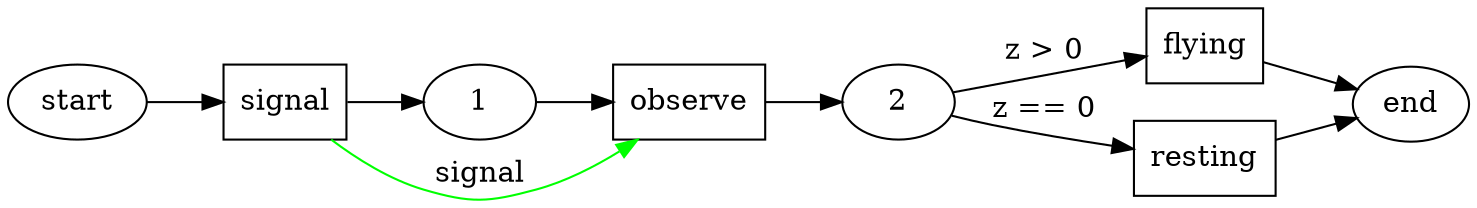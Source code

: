digraph state_graph {
	rankdir=LR;
	//size="8,5;"
	
	/* States */
	swarm_start [label = "start"];
	swarm_1 [label = "1"];
	swarm_2 [label = "2"];
	swarm_end [label = "end"];
	
	/* Functions */
	signal  [label = "signal", shape = rect];
	observe  [label = "observe", shape = rect];
	flying  [label = "flying", shape = rect];
	resting [label = "resting", shape = rect];
	
	/* Transitions */
	swarm_start -> signal [ label = ""];
	signal -> swarm_1;
	
	swarm_1 -> observe [ label = ""];
	observe -> swarm_2;
	
	swarm_2 -> flying [ label = "z > 0"];
	flying -> swarm_end;
	
	swarm_2 -> resting [ label = "z == 0"];
	resting -> swarm_end;
	
	/* Communications */
	signal -> observe [ label = "signal" color="#00ff00" constraint=false];
}
